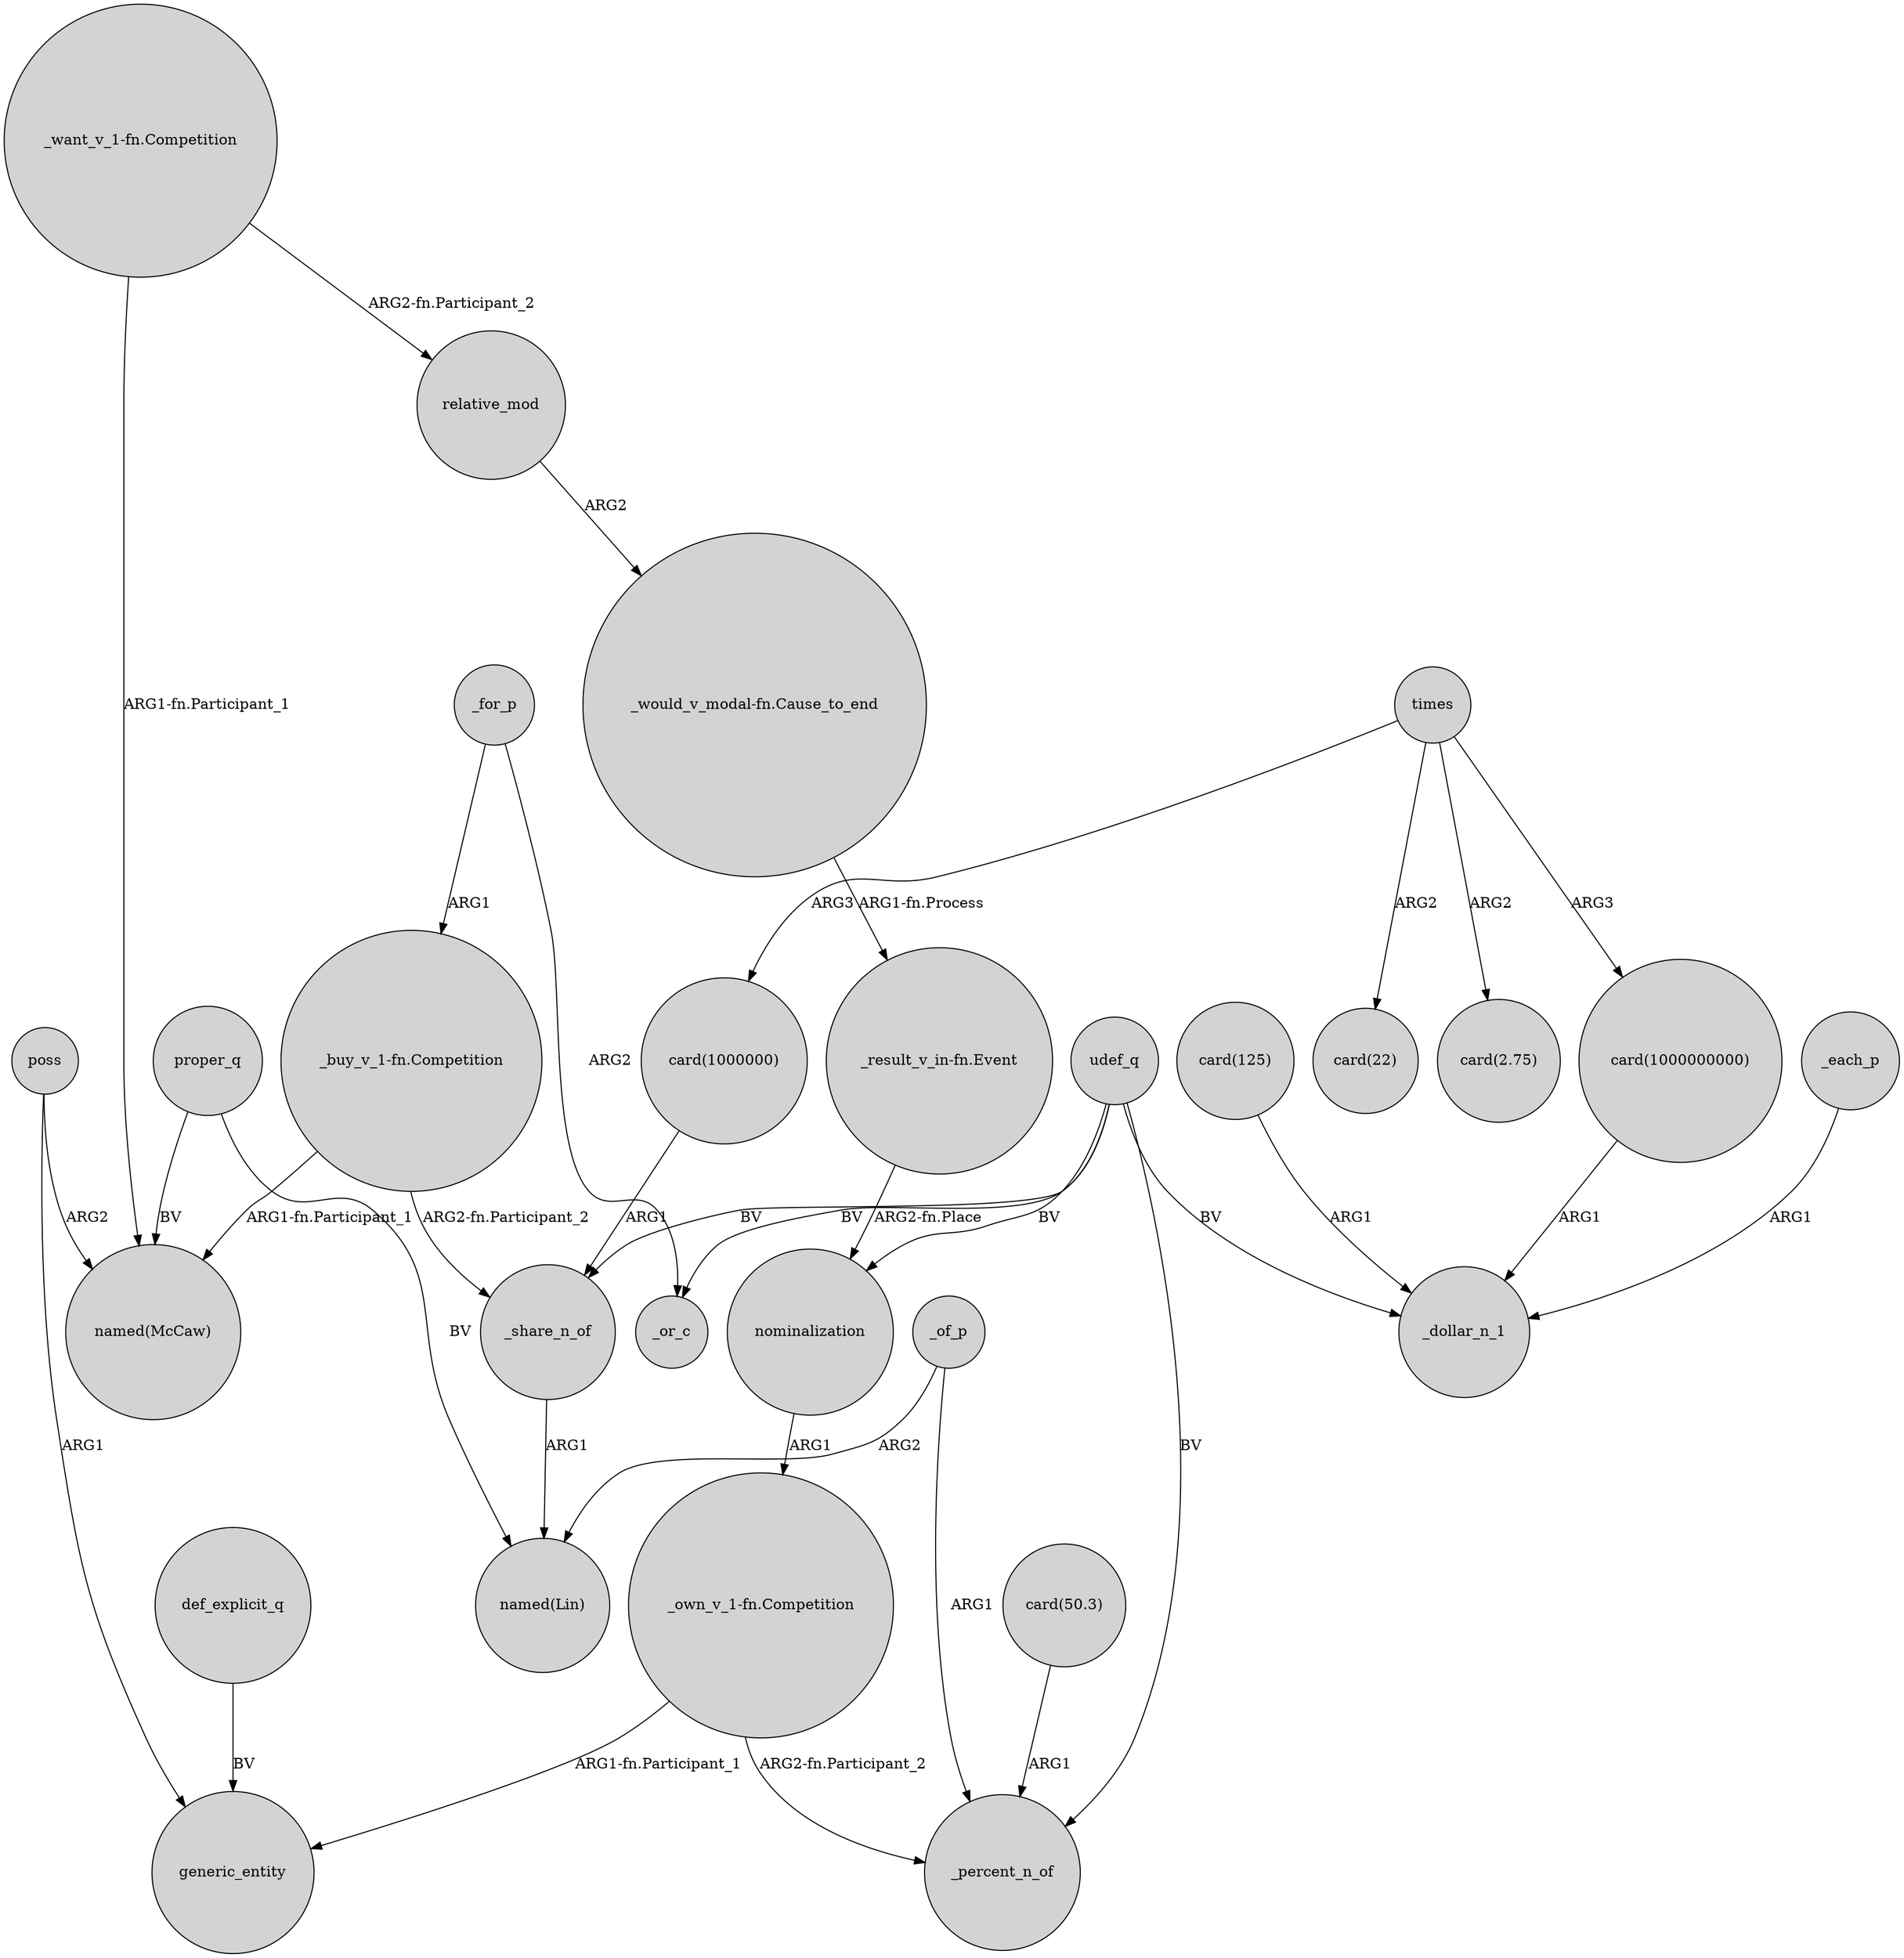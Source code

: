 digraph {
	node [shape=circle style=filled]
	"card(1000000000)" -> _dollar_n_1 [label=ARG1]
	"_buy_v_1-fn.Competition" -> _share_n_of [label="ARG2-fn.Participant_2"]
	def_explicit_q -> generic_entity [label=BV]
	relative_mod -> "_would_v_modal-fn.Cause_to_end" [label=ARG2]
	"_result_v_in-fn.Event" -> nominalization [label="ARG2-fn.Place"]
	"_want_v_1-fn.Competition" -> relative_mod [label="ARG2-fn.Participant_2"]
	"_would_v_modal-fn.Cause_to_end" -> "_result_v_in-fn.Event" [label="ARG1-fn.Process"]
	proper_q -> "named(Lin)" [label=BV]
	udef_q -> nominalization [label=BV]
	times -> "card(1000000)" [label=ARG3]
	nominalization -> "_own_v_1-fn.Competition" [label=ARG1]
	_share_n_of -> "named(Lin)" [label=ARG1]
	proper_q -> "named(McCaw)" [label=BV]
	"_buy_v_1-fn.Competition" -> "named(McCaw)" [label="ARG1-fn.Participant_1"]
	times -> "card(1000000000)" [label=ARG3]
	_of_p -> _percent_n_of [label=ARG1]
	poss -> generic_entity [label=ARG1]
	udef_q -> _or_c [label=BV]
	"_own_v_1-fn.Competition" -> _percent_n_of [label="ARG2-fn.Participant_2"]
	_of_p -> "named(Lin)" [label=ARG2]
	udef_q -> _percent_n_of [label=BV]
	"_want_v_1-fn.Competition" -> "named(McCaw)" [label="ARG1-fn.Participant_1"]
	"card(50.3)" -> _percent_n_of [label=ARG1]
	times -> "card(22)" [label=ARG2]
	_for_p -> _or_c [label=ARG2]
	udef_q -> _share_n_of [label=BV]
	udef_q -> _dollar_n_1 [label=BV]
	poss -> "named(McCaw)" [label=ARG2]
	"card(1000000)" -> _share_n_of [label=ARG1]
	times -> "card(2.75)" [label=ARG2]
	"_own_v_1-fn.Competition" -> generic_entity [label="ARG1-fn.Participant_1"]
	_each_p -> _dollar_n_1 [label=ARG1]
	_for_p -> "_buy_v_1-fn.Competition" [label=ARG1]
	"card(125)" -> _dollar_n_1 [label=ARG1]
}
